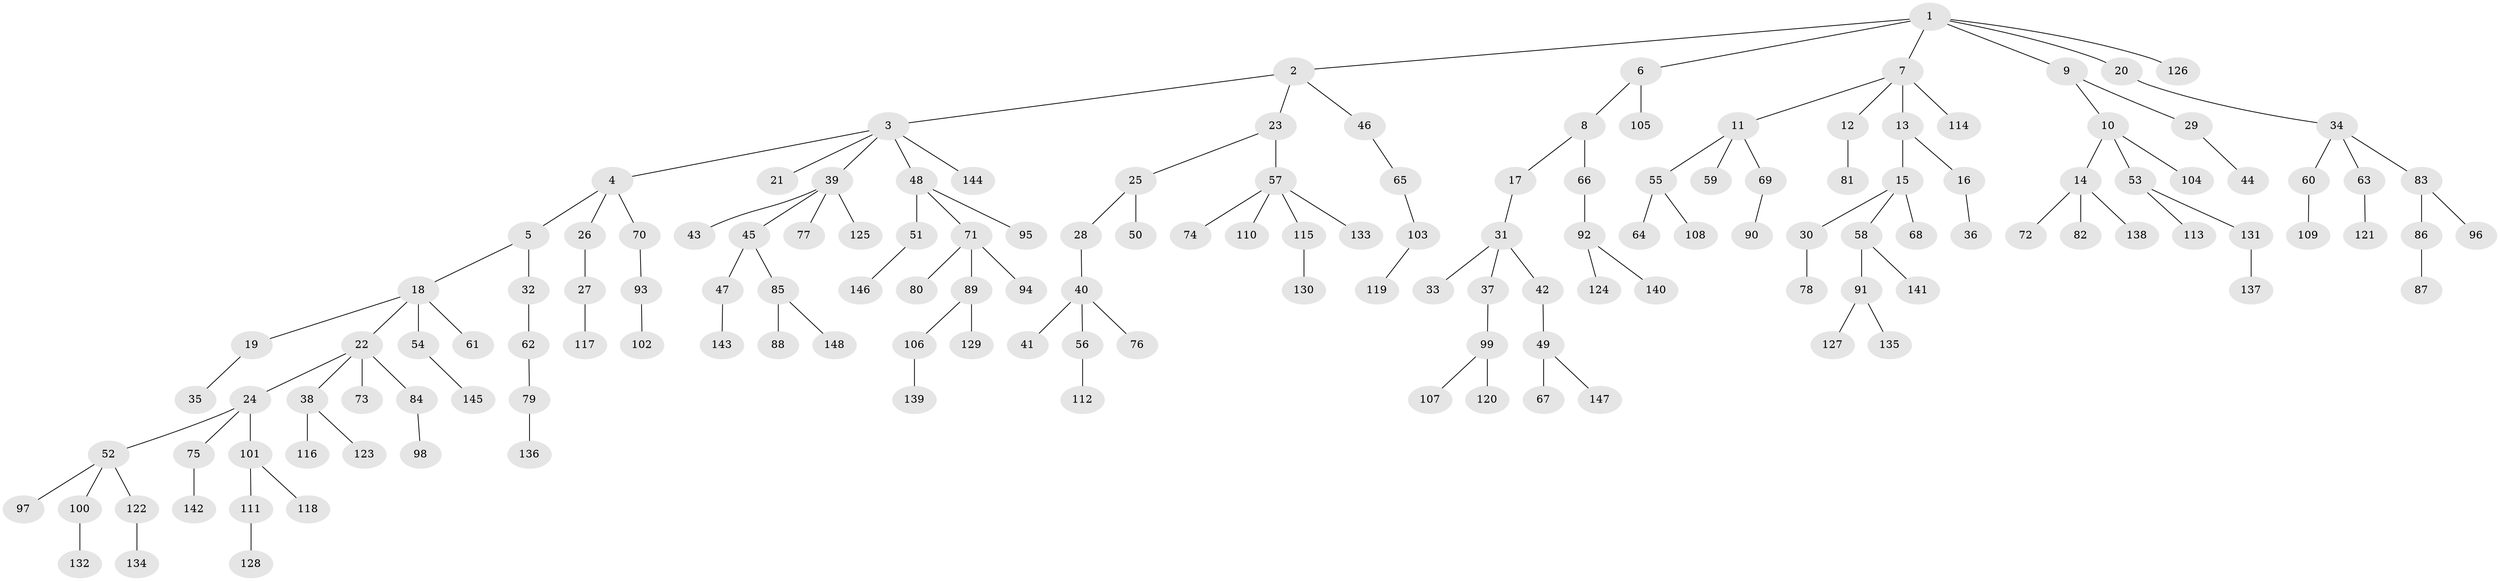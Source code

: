 // Generated by graph-tools (version 1.1) at 2025/52/03/09/25 04:52:21]
// undirected, 148 vertices, 147 edges
graph export_dot {
graph [start="1"]
  node [color=gray90,style=filled];
  1;
  2;
  3;
  4;
  5;
  6;
  7;
  8;
  9;
  10;
  11;
  12;
  13;
  14;
  15;
  16;
  17;
  18;
  19;
  20;
  21;
  22;
  23;
  24;
  25;
  26;
  27;
  28;
  29;
  30;
  31;
  32;
  33;
  34;
  35;
  36;
  37;
  38;
  39;
  40;
  41;
  42;
  43;
  44;
  45;
  46;
  47;
  48;
  49;
  50;
  51;
  52;
  53;
  54;
  55;
  56;
  57;
  58;
  59;
  60;
  61;
  62;
  63;
  64;
  65;
  66;
  67;
  68;
  69;
  70;
  71;
  72;
  73;
  74;
  75;
  76;
  77;
  78;
  79;
  80;
  81;
  82;
  83;
  84;
  85;
  86;
  87;
  88;
  89;
  90;
  91;
  92;
  93;
  94;
  95;
  96;
  97;
  98;
  99;
  100;
  101;
  102;
  103;
  104;
  105;
  106;
  107;
  108;
  109;
  110;
  111;
  112;
  113;
  114;
  115;
  116;
  117;
  118;
  119;
  120;
  121;
  122;
  123;
  124;
  125;
  126;
  127;
  128;
  129;
  130;
  131;
  132;
  133;
  134;
  135;
  136;
  137;
  138;
  139;
  140;
  141;
  142;
  143;
  144;
  145;
  146;
  147;
  148;
  1 -- 2;
  1 -- 6;
  1 -- 7;
  1 -- 9;
  1 -- 20;
  1 -- 126;
  2 -- 3;
  2 -- 23;
  2 -- 46;
  3 -- 4;
  3 -- 21;
  3 -- 39;
  3 -- 48;
  3 -- 144;
  4 -- 5;
  4 -- 26;
  4 -- 70;
  5 -- 18;
  5 -- 32;
  6 -- 8;
  6 -- 105;
  7 -- 11;
  7 -- 12;
  7 -- 13;
  7 -- 114;
  8 -- 17;
  8 -- 66;
  9 -- 10;
  9 -- 29;
  10 -- 14;
  10 -- 53;
  10 -- 104;
  11 -- 55;
  11 -- 59;
  11 -- 69;
  12 -- 81;
  13 -- 15;
  13 -- 16;
  14 -- 72;
  14 -- 82;
  14 -- 138;
  15 -- 30;
  15 -- 58;
  15 -- 68;
  16 -- 36;
  17 -- 31;
  18 -- 19;
  18 -- 22;
  18 -- 54;
  18 -- 61;
  19 -- 35;
  20 -- 34;
  22 -- 24;
  22 -- 38;
  22 -- 73;
  22 -- 84;
  23 -- 25;
  23 -- 57;
  24 -- 52;
  24 -- 75;
  24 -- 101;
  25 -- 28;
  25 -- 50;
  26 -- 27;
  27 -- 117;
  28 -- 40;
  29 -- 44;
  30 -- 78;
  31 -- 33;
  31 -- 37;
  31 -- 42;
  32 -- 62;
  34 -- 60;
  34 -- 63;
  34 -- 83;
  37 -- 99;
  38 -- 116;
  38 -- 123;
  39 -- 43;
  39 -- 45;
  39 -- 77;
  39 -- 125;
  40 -- 41;
  40 -- 56;
  40 -- 76;
  42 -- 49;
  45 -- 47;
  45 -- 85;
  46 -- 65;
  47 -- 143;
  48 -- 51;
  48 -- 71;
  48 -- 95;
  49 -- 67;
  49 -- 147;
  51 -- 146;
  52 -- 97;
  52 -- 100;
  52 -- 122;
  53 -- 113;
  53 -- 131;
  54 -- 145;
  55 -- 64;
  55 -- 108;
  56 -- 112;
  57 -- 74;
  57 -- 110;
  57 -- 115;
  57 -- 133;
  58 -- 91;
  58 -- 141;
  60 -- 109;
  62 -- 79;
  63 -- 121;
  65 -- 103;
  66 -- 92;
  69 -- 90;
  70 -- 93;
  71 -- 80;
  71 -- 89;
  71 -- 94;
  75 -- 142;
  79 -- 136;
  83 -- 86;
  83 -- 96;
  84 -- 98;
  85 -- 88;
  85 -- 148;
  86 -- 87;
  89 -- 106;
  89 -- 129;
  91 -- 127;
  91 -- 135;
  92 -- 124;
  92 -- 140;
  93 -- 102;
  99 -- 107;
  99 -- 120;
  100 -- 132;
  101 -- 111;
  101 -- 118;
  103 -- 119;
  106 -- 139;
  111 -- 128;
  115 -- 130;
  122 -- 134;
  131 -- 137;
}
